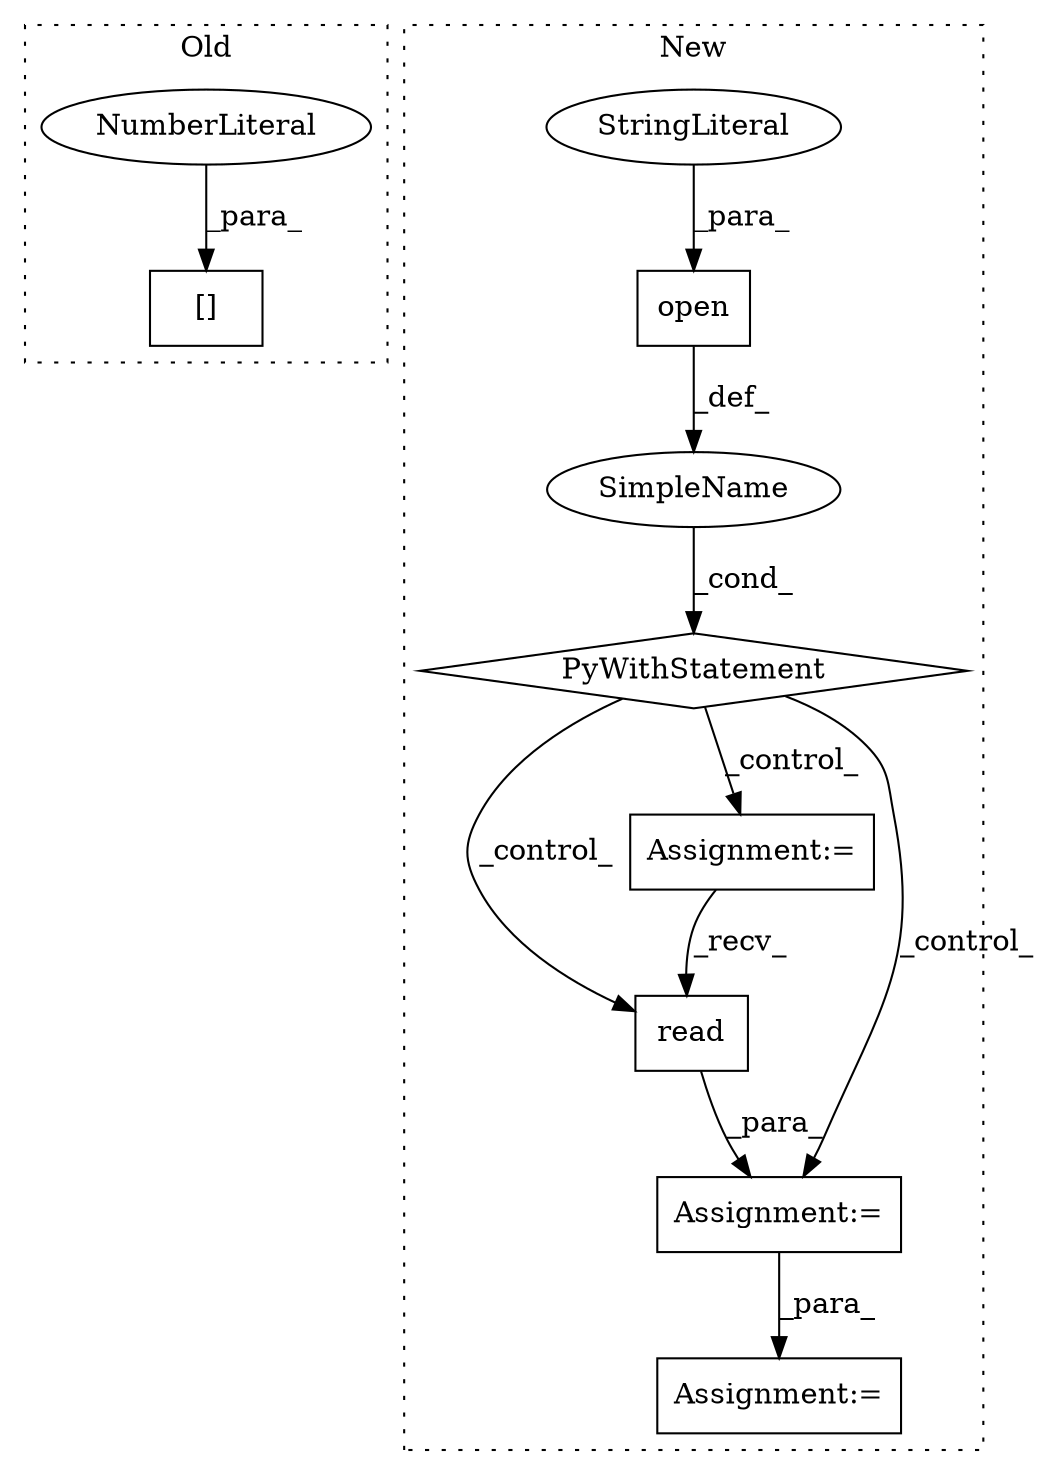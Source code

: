 digraph G {
subgraph cluster0 {
1 [label="[]" a="2" s="1402,1483" l="80,1" shape="box"];
9 [label="NumberLiteral" a="34" s="1482" l="1" shape="ellipse"];
label = "Old";
style="dotted";
}
subgraph cluster1 {
2 [label="read" a="32" s="1674" l="6" shape="box"];
3 [label="Assignment:=" a="7" s="1671" l="1" shape="box"];
4 [label="SimpleName" a="42" s="" l="" shape="ellipse"];
5 [label="PyWithStatement" a="104" s="1595,1628" l="10,2" shape="diamond"];
6 [label="Assignment:=" a="7" s="1647" l="1" shape="box"];
7 [label="open" a="32" s="1605,1627" l="5,1" shape="box"];
8 [label="StringLiteral" a="45" s="1624" l="3" shape="ellipse"];
10 [label="Assignment:=" a="7" s="1804" l="1" shape="box"];
label = "New";
style="dotted";
}
2 -> 3 [label="_para_"];
3 -> 10 [label="_para_"];
4 -> 5 [label="_cond_"];
5 -> 3 [label="_control_"];
5 -> 6 [label="_control_"];
5 -> 2 [label="_control_"];
6 -> 2 [label="_recv_"];
7 -> 4 [label="_def_"];
8 -> 7 [label="_para_"];
9 -> 1 [label="_para_"];
}